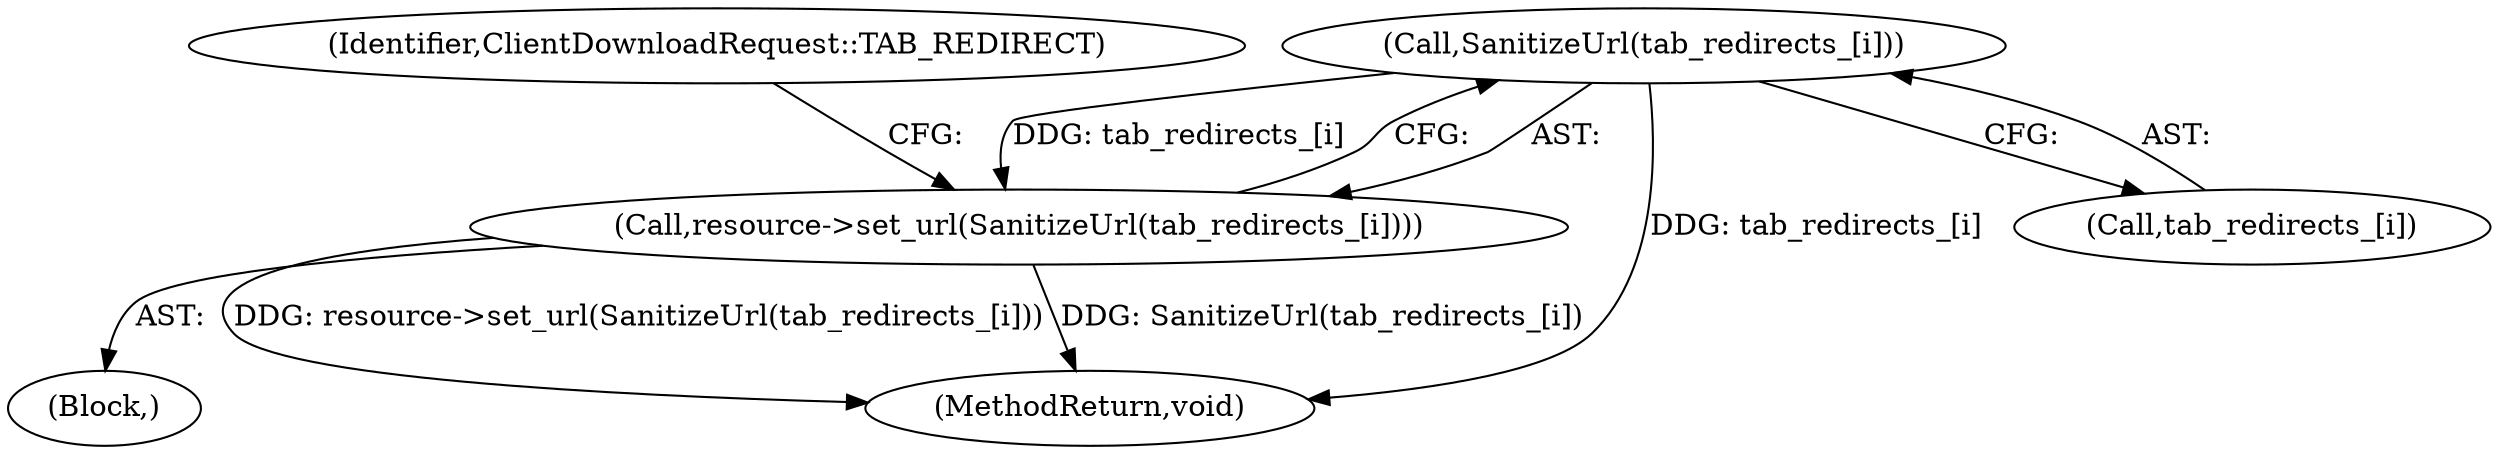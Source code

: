 digraph "0_Chrome_23cbfc1d685fa7389e88588584e02786820d4d26_1@array" {
"1000241" [label="(Call,SanitizeUrl(tab_redirects_[i]))"];
"1000240" [label="(Call,resource->set_url(SanitizeUrl(tab_redirects_[i])))"];
"1000242" [label="(Call,tab_redirects_[i])"];
"1000241" [label="(Call,SanitizeUrl(tab_redirects_[i]))"];
"1000240" [label="(Call,resource->set_url(SanitizeUrl(tab_redirects_[i])))"];
"1000246" [label="(Identifier,ClientDownloadRequest::TAB_REDIRECT)"];
"1000347" [label="(MethodReturn,void)"];
"1000225" [label="(Block,)"];
"1000241" -> "1000240"  [label="AST: "];
"1000241" -> "1000242"  [label="CFG: "];
"1000242" -> "1000241"  [label="AST: "];
"1000240" -> "1000241"  [label="CFG: "];
"1000241" -> "1000347"  [label="DDG: tab_redirects_[i]"];
"1000241" -> "1000240"  [label="DDG: tab_redirects_[i]"];
"1000240" -> "1000225"  [label="AST: "];
"1000246" -> "1000240"  [label="CFG: "];
"1000240" -> "1000347"  [label="DDG: resource->set_url(SanitizeUrl(tab_redirects_[i]))"];
"1000240" -> "1000347"  [label="DDG: SanitizeUrl(tab_redirects_[i])"];
}
